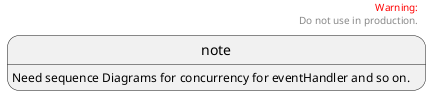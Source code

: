 @startuml
header
<font color=red>Warning:</font>
Do not use in production.
endheader
note: Need sequence Diagrams for concurrency for eventHandler and so on.

@enduml